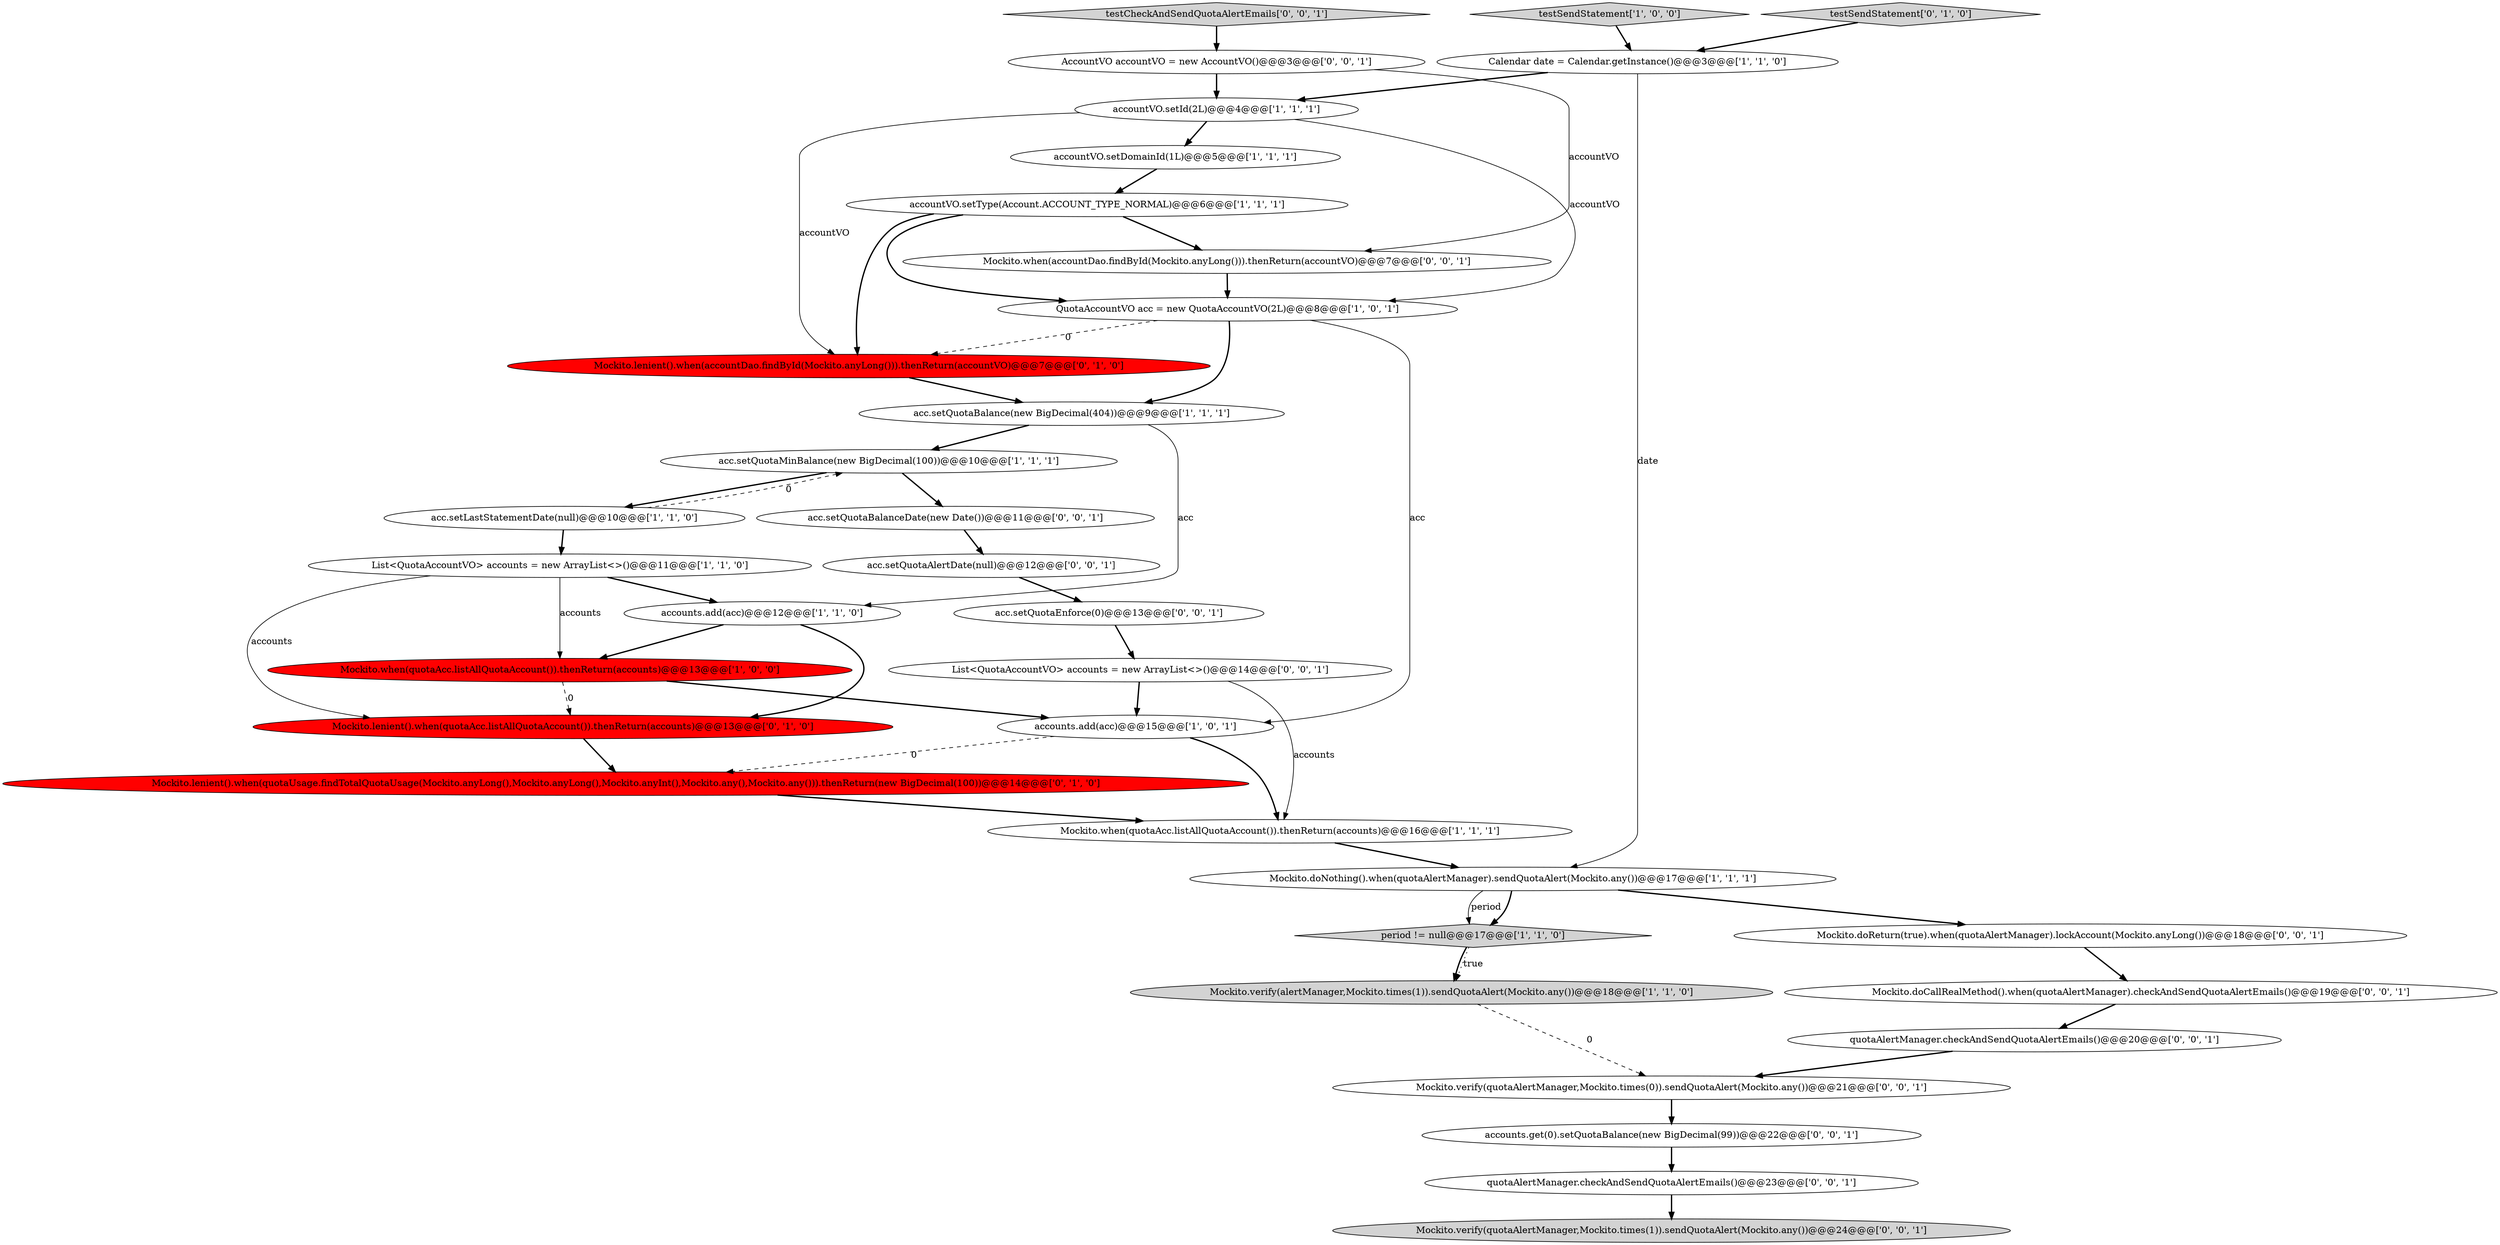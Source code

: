 digraph {
21 [style = filled, label = "Mockito.doCallRealMethod().when(quotaAlertManager).checkAndSendQuotaAlertEmails()@@@19@@@['0', '0', '1']", fillcolor = white, shape = ellipse image = "AAA0AAABBB3BBB"];
10 [style = filled, label = "Mockito.verify(alertManager,Mockito.times(1)).sendQuotaAlert(Mockito.any())@@@18@@@['1', '1', '0']", fillcolor = lightgray, shape = ellipse image = "AAA0AAABBB1BBB"];
23 [style = filled, label = "accounts.get(0).setQuotaBalance(new BigDecimal(99))@@@22@@@['0', '0', '1']", fillcolor = white, shape = ellipse image = "AAA0AAABBB3BBB"];
8 [style = filled, label = "List<QuotaAccountVO> accounts = new ArrayList<>()@@@11@@@['1', '1', '0']", fillcolor = white, shape = ellipse image = "AAA0AAABBB1BBB"];
7 [style = filled, label = "acc.setQuotaMinBalance(new BigDecimal(100))@@@10@@@['1', '1', '1']", fillcolor = white, shape = ellipse image = "AAA0AAABBB1BBB"];
33 [style = filled, label = "AccountVO accountVO = new AccountVO()@@@3@@@['0', '0', '1']", fillcolor = white, shape = ellipse image = "AAA0AAABBB3BBB"];
22 [style = filled, label = "acc.setQuotaAlertDate(null)@@@12@@@['0', '0', '1']", fillcolor = white, shape = ellipse image = "AAA0AAABBB3BBB"];
18 [style = filled, label = "Mockito.lenient().when(accountDao.findById(Mockito.anyLong())).thenReturn(accountVO)@@@7@@@['0', '1', '0']", fillcolor = red, shape = ellipse image = "AAA1AAABBB2BBB"];
32 [style = filled, label = "Mockito.doReturn(true).when(quotaAlertManager).lockAccount(Mockito.anyLong())@@@18@@@['0', '0', '1']", fillcolor = white, shape = ellipse image = "AAA0AAABBB3BBB"];
11 [style = filled, label = "Mockito.when(quotaAcc.listAllQuotaAccount()).thenReturn(accounts)@@@16@@@['1', '1', '1']", fillcolor = white, shape = ellipse image = "AAA0AAABBB1BBB"];
17 [style = filled, label = "testSendStatement['0', '1', '0']", fillcolor = lightgray, shape = diamond image = "AAA0AAABBB2BBB"];
27 [style = filled, label = "Mockito.verify(quotaAlertManager,Mockito.times(0)).sendQuotaAlert(Mockito.any())@@@21@@@['0', '0', '1']", fillcolor = white, shape = ellipse image = "AAA0AAABBB3BBB"];
13 [style = filled, label = "accountVO.setId(2L)@@@4@@@['1', '1', '1']", fillcolor = white, shape = ellipse image = "AAA0AAABBB1BBB"];
2 [style = filled, label = "acc.setQuotaBalance(new BigDecimal(404))@@@9@@@['1', '1', '1']", fillcolor = white, shape = ellipse image = "AAA0AAABBB1BBB"];
19 [style = filled, label = "Mockito.lenient().when(quotaAcc.listAllQuotaAccount()).thenReturn(accounts)@@@13@@@['0', '1', '0']", fillcolor = red, shape = ellipse image = "AAA1AAABBB2BBB"];
12 [style = filled, label = "QuotaAccountVO acc = new QuotaAccountVO(2L)@@@8@@@['1', '0', '1']", fillcolor = white, shape = ellipse image = "AAA0AAABBB1BBB"];
20 [style = filled, label = "Mockito.lenient().when(quotaUsage.findTotalQuotaUsage(Mockito.anyLong(),Mockito.anyLong(),Mockito.anyInt(),Mockito.any(),Mockito.any())).thenReturn(new BigDecimal(100))@@@14@@@['0', '1', '0']", fillcolor = red, shape = ellipse image = "AAA1AAABBB2BBB"];
1 [style = filled, label = "accountVO.setType(Account.ACCOUNT_TYPE_NORMAL)@@@6@@@['1', '1', '1']", fillcolor = white, shape = ellipse image = "AAA0AAABBB1BBB"];
15 [style = filled, label = "period != null@@@17@@@['1', '1', '0']", fillcolor = lightgray, shape = diamond image = "AAA0AAABBB1BBB"];
16 [style = filled, label = "acc.setLastStatementDate(null)@@@10@@@['1', '1', '0']", fillcolor = white, shape = ellipse image = "AAA0AAABBB1BBB"];
30 [style = filled, label = "quotaAlertManager.checkAndSendQuotaAlertEmails()@@@20@@@['0', '0', '1']", fillcolor = white, shape = ellipse image = "AAA0AAABBB3BBB"];
14 [style = filled, label = "accounts.add(acc)@@@12@@@['1', '1', '0']", fillcolor = white, shape = ellipse image = "AAA0AAABBB1BBB"];
25 [style = filled, label = "acc.setQuotaBalanceDate(new Date())@@@11@@@['0', '0', '1']", fillcolor = white, shape = ellipse image = "AAA0AAABBB3BBB"];
4 [style = filled, label = "Mockito.doNothing().when(quotaAlertManager).sendQuotaAlert(Mockito.any())@@@17@@@['1', '1', '1']", fillcolor = white, shape = ellipse image = "AAA0AAABBB1BBB"];
6 [style = filled, label = "accounts.add(acc)@@@15@@@['1', '0', '1']", fillcolor = white, shape = ellipse image = "AAA0AAABBB1BBB"];
31 [style = filled, label = "quotaAlertManager.checkAndSendQuotaAlertEmails()@@@23@@@['0', '0', '1']", fillcolor = white, shape = ellipse image = "AAA0AAABBB3BBB"];
0 [style = filled, label = "accountVO.setDomainId(1L)@@@5@@@['1', '1', '1']", fillcolor = white, shape = ellipse image = "AAA0AAABBB1BBB"];
29 [style = filled, label = "acc.setQuotaEnforce(0)@@@13@@@['0', '0', '1']", fillcolor = white, shape = ellipse image = "AAA0AAABBB3BBB"];
5 [style = filled, label = "Mockito.when(quotaAcc.listAllQuotaAccount()).thenReturn(accounts)@@@13@@@['1', '0', '0']", fillcolor = red, shape = ellipse image = "AAA1AAABBB1BBB"];
28 [style = filled, label = "testCheckAndSendQuotaAlertEmails['0', '0', '1']", fillcolor = lightgray, shape = diamond image = "AAA0AAABBB3BBB"];
26 [style = filled, label = "Mockito.verify(quotaAlertManager,Mockito.times(1)).sendQuotaAlert(Mockito.any())@@@24@@@['0', '0', '1']", fillcolor = lightgray, shape = ellipse image = "AAA0AAABBB3BBB"];
34 [style = filled, label = "List<QuotaAccountVO> accounts = new ArrayList<>()@@@14@@@['0', '0', '1']", fillcolor = white, shape = ellipse image = "AAA0AAABBB3BBB"];
9 [style = filled, label = "testSendStatement['1', '0', '0']", fillcolor = lightgray, shape = diamond image = "AAA0AAABBB1BBB"];
3 [style = filled, label = "Calendar date = Calendar.getInstance()@@@3@@@['1', '1', '0']", fillcolor = white, shape = ellipse image = "AAA0AAABBB1BBB"];
24 [style = filled, label = "Mockito.when(accountDao.findById(Mockito.anyLong())).thenReturn(accountVO)@@@7@@@['0', '0', '1']", fillcolor = white, shape = ellipse image = "AAA0AAABBB3BBB"];
23->31 [style = bold, label=""];
8->5 [style = solid, label="accounts"];
24->12 [style = bold, label=""];
15->10 [style = bold, label=""];
32->21 [style = bold, label=""];
16->8 [style = bold, label=""];
25->22 [style = bold, label=""];
6->20 [style = dashed, label="0"];
13->18 [style = solid, label="accountVO"];
19->20 [style = bold, label=""];
11->4 [style = bold, label=""];
4->15 [style = bold, label=""];
14->5 [style = bold, label=""];
30->27 [style = bold, label=""];
22->29 [style = bold, label=""];
8->14 [style = bold, label=""];
14->19 [style = bold, label=""];
1->18 [style = bold, label=""];
15->10 [style = dotted, label="true"];
21->30 [style = bold, label=""];
29->34 [style = bold, label=""];
18->2 [style = bold, label=""];
10->27 [style = dashed, label="0"];
33->13 [style = bold, label=""];
12->6 [style = solid, label="acc"];
34->11 [style = solid, label="accounts"];
33->24 [style = solid, label="accountVO"];
31->26 [style = bold, label=""];
12->2 [style = bold, label=""];
5->6 [style = bold, label=""];
28->33 [style = bold, label=""];
1->24 [style = bold, label=""];
0->1 [style = bold, label=""];
6->11 [style = bold, label=""];
34->6 [style = bold, label=""];
7->16 [style = bold, label=""];
1->12 [style = bold, label=""];
17->3 [style = bold, label=""];
3->13 [style = bold, label=""];
4->15 [style = solid, label="period"];
9->3 [style = bold, label=""];
12->18 [style = dashed, label="0"];
2->14 [style = solid, label="acc"];
27->23 [style = bold, label=""];
7->25 [style = bold, label=""];
2->7 [style = bold, label=""];
8->19 [style = solid, label="accounts"];
3->4 [style = solid, label="date"];
13->12 [style = solid, label="accountVO"];
5->19 [style = dashed, label="0"];
16->7 [style = dashed, label="0"];
4->32 [style = bold, label=""];
13->0 [style = bold, label=""];
20->11 [style = bold, label=""];
}
